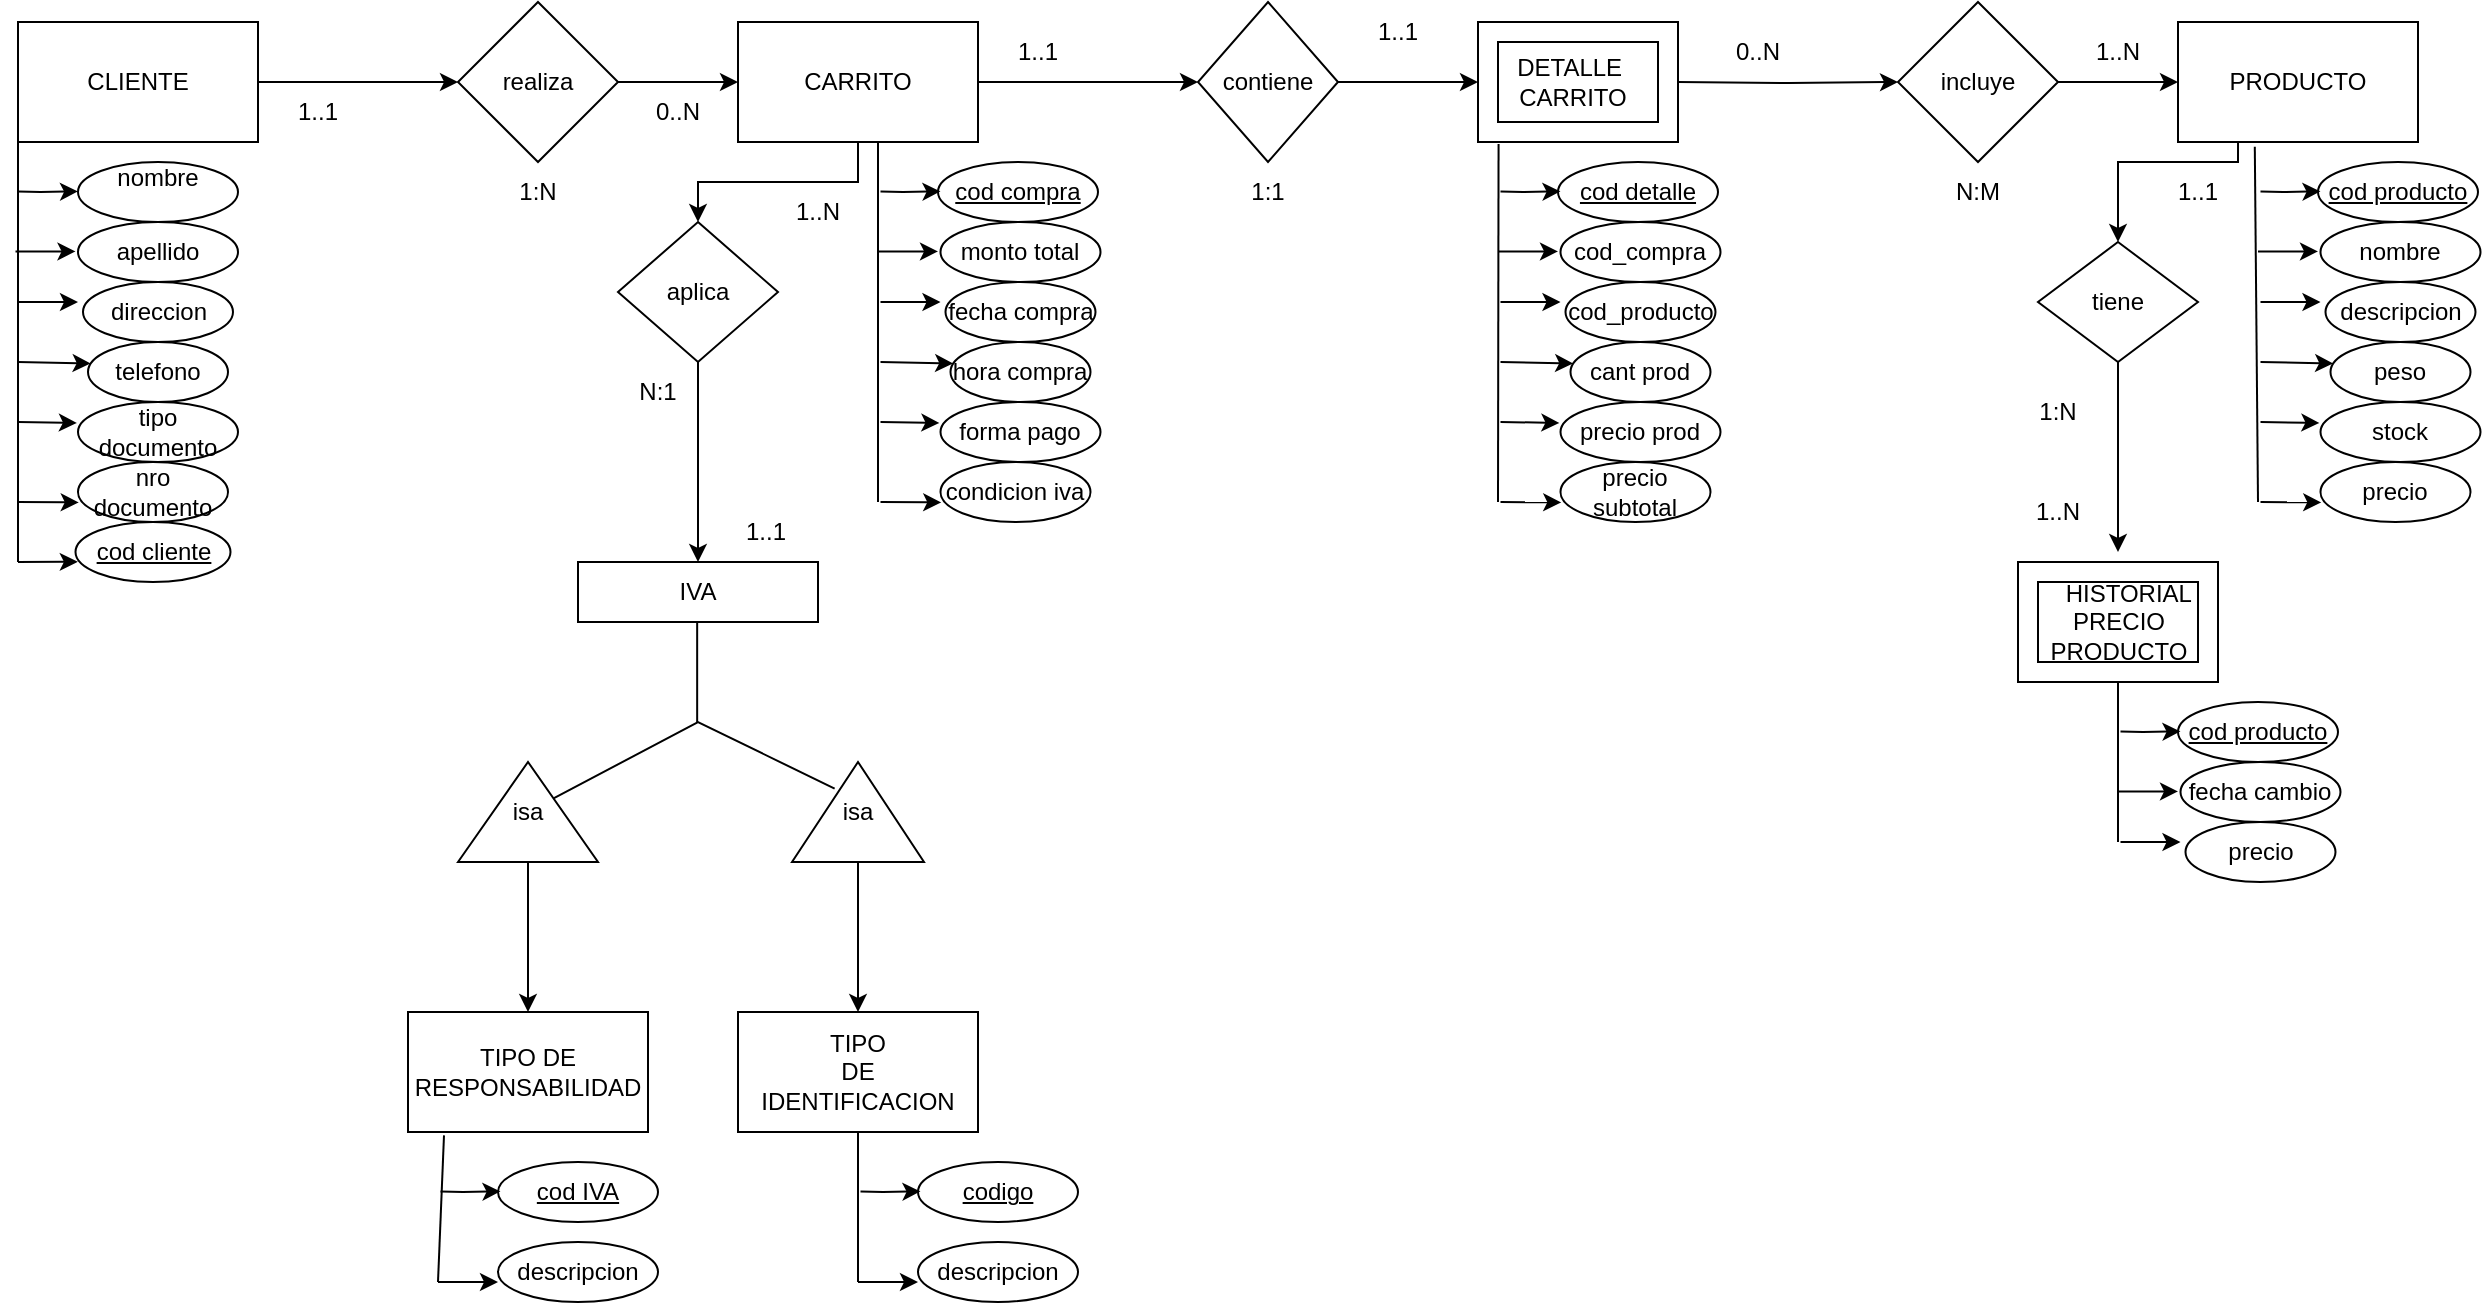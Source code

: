 <mxfile version="24.7.7">
  <diagram name="Página-1" id="7MDap6JHgMLayFaoO9Ry">
    <mxGraphModel dx="1909" dy="964" grid="1" gridSize="10" guides="1" tooltips="1" connect="1" arrows="1" fold="1" page="1" pageScale="1" pageWidth="827" pageHeight="1169" math="0" shadow="0">
      <root>
        <mxCell id="0" />
        <mxCell id="1" parent="0" />
        <mxCell id="vDmIGxy55OzrReuSafQs-21" value="" style="edgeStyle=orthogonalEdgeStyle;rounded=0;orthogonalLoop=1;jettySize=auto;html=1;" edge="1" parent="1" source="vDmIGxy55OzrReuSafQs-1" target="vDmIGxy55OzrReuSafQs-20">
          <mxGeometry relative="1" as="geometry" />
        </mxCell>
        <mxCell id="vDmIGxy55OzrReuSafQs-1" value="CLIENTE" style="rounded=0;whiteSpace=wrap;html=1;" vertex="1" parent="1">
          <mxGeometry x="10" y="20" width="120" height="60" as="geometry" />
        </mxCell>
        <mxCell id="vDmIGxy55OzrReuSafQs-2" value="nombre&lt;div&gt;&lt;br&gt;&lt;/div&gt;" style="ellipse;whiteSpace=wrap;html=1;" vertex="1" parent="1">
          <mxGeometry x="40" y="90" width="80" height="30" as="geometry" />
        </mxCell>
        <mxCell id="vDmIGxy55OzrReuSafQs-3" value="apellido" style="ellipse;whiteSpace=wrap;html=1;" vertex="1" parent="1">
          <mxGeometry x="40" y="120" width="80" height="30" as="geometry" />
        </mxCell>
        <mxCell id="vDmIGxy55OzrReuSafQs-4" value="direccion" style="ellipse;whiteSpace=wrap;html=1;" vertex="1" parent="1">
          <mxGeometry x="42.5" y="150" width="75" height="30" as="geometry" />
        </mxCell>
        <mxCell id="vDmIGxy55OzrReuSafQs-5" value="telefono" style="ellipse;whiteSpace=wrap;html=1;" vertex="1" parent="1">
          <mxGeometry x="45" y="180" width="70" height="30" as="geometry" />
        </mxCell>
        <mxCell id="vDmIGxy55OzrReuSafQs-6" value="tipo documento" style="ellipse;whiteSpace=wrap;html=1;" vertex="1" parent="1">
          <mxGeometry x="40" y="210" width="80" height="30" as="geometry" />
        </mxCell>
        <mxCell id="vDmIGxy55OzrReuSafQs-7" value="nro documento" style="ellipse;whiteSpace=wrap;html=1;" vertex="1" parent="1">
          <mxGeometry x="40" y="240" width="75" height="30" as="geometry" />
        </mxCell>
        <mxCell id="vDmIGxy55OzrReuSafQs-8" value="&lt;u&gt;cod cliente&lt;/u&gt;" style="ellipse;whiteSpace=wrap;html=1;" vertex="1" parent="1">
          <mxGeometry x="38.75" y="270" width="77.5" height="30" as="geometry" />
        </mxCell>
        <mxCell id="vDmIGxy55OzrReuSafQs-9" value="" style="endArrow=none;html=1;rounded=0;exitX=0;exitY=1;exitDx=0;exitDy=0;" edge="1" parent="1" source="vDmIGxy55OzrReuSafQs-1">
          <mxGeometry width="50" height="50" relative="1" as="geometry">
            <mxPoint x="390" y="300" as="sourcePoint" />
            <mxPoint x="10" y="290" as="targetPoint" />
          </mxGeometry>
        </mxCell>
        <mxCell id="vDmIGxy55OzrReuSafQs-10" value="" style="endArrow=classic;html=1;rounded=0;entryX=0.015;entryY=0.664;entryDx=0;entryDy=0;entryPerimeter=0;" edge="1" parent="1" target="vDmIGxy55OzrReuSafQs-8">
          <mxGeometry width="50" height="50" relative="1" as="geometry">
            <mxPoint x="10" y="290" as="sourcePoint" />
            <mxPoint x="440" y="250" as="targetPoint" />
          </mxGeometry>
        </mxCell>
        <mxCell id="vDmIGxy55OzrReuSafQs-11" value="" style="endArrow=classic;html=1;rounded=0;entryX=0.005;entryY=0.673;entryDx=0;entryDy=0;entryPerimeter=0;" edge="1" parent="1" target="vDmIGxy55OzrReuSafQs-7">
          <mxGeometry width="50" height="50" relative="1" as="geometry">
            <mxPoint x="10" y="260" as="sourcePoint" />
            <mxPoint x="150" y="210" as="targetPoint" />
          </mxGeometry>
        </mxCell>
        <mxCell id="vDmIGxy55OzrReuSafQs-12" value="" style="endArrow=classic;html=1;rounded=0;entryX=-0.007;entryY=0.348;entryDx=0;entryDy=0;entryPerimeter=0;" edge="1" parent="1" target="vDmIGxy55OzrReuSafQs-6">
          <mxGeometry width="50" height="50" relative="1" as="geometry">
            <mxPoint x="10" y="220" as="sourcePoint" />
            <mxPoint x="150" y="210" as="targetPoint" />
          </mxGeometry>
        </mxCell>
        <mxCell id="vDmIGxy55OzrReuSafQs-13" value="" style="endArrow=classic;html=1;rounded=0;entryX=0.019;entryY=0.357;entryDx=0;entryDy=0;entryPerimeter=0;" edge="1" parent="1" target="vDmIGxy55OzrReuSafQs-5">
          <mxGeometry width="50" height="50" relative="1" as="geometry">
            <mxPoint x="10" y="190" as="sourcePoint" />
            <mxPoint x="150" y="210" as="targetPoint" />
          </mxGeometry>
        </mxCell>
        <mxCell id="vDmIGxy55OzrReuSafQs-14" value="" style="endArrow=classic;html=1;rounded=0;" edge="1" parent="1">
          <mxGeometry width="50" height="50" relative="1" as="geometry">
            <mxPoint x="10" y="160" as="sourcePoint" />
            <mxPoint x="40" y="160" as="targetPoint" />
          </mxGeometry>
        </mxCell>
        <mxCell id="vDmIGxy55OzrReuSafQs-17" value="" style="endArrow=classic;html=1;rounded=0;" edge="1" parent="1">
          <mxGeometry width="50" height="50" relative="1" as="geometry">
            <mxPoint x="8.75" y="134.71" as="sourcePoint" />
            <mxPoint x="38.75" y="134.71" as="targetPoint" />
          </mxGeometry>
        </mxCell>
        <mxCell id="vDmIGxy55OzrReuSafQs-19" value="" style="endArrow=classic;html=1;rounded=0;" edge="1" parent="1">
          <mxGeometry width="50" height="50" relative="1" as="geometry">
            <mxPoint x="10" y="104.71" as="sourcePoint" />
            <mxPoint x="40" y="104.71" as="targetPoint" />
            <Array as="points">
              <mxPoint x="21.25" y="105" />
            </Array>
          </mxGeometry>
        </mxCell>
        <mxCell id="vDmIGxy55OzrReuSafQs-23" value="" style="edgeStyle=orthogonalEdgeStyle;rounded=0;orthogonalLoop=1;jettySize=auto;html=1;" edge="1" parent="1" source="vDmIGxy55OzrReuSafQs-20" target="vDmIGxy55OzrReuSafQs-22">
          <mxGeometry relative="1" as="geometry" />
        </mxCell>
        <mxCell id="vDmIGxy55OzrReuSafQs-20" value="realiza" style="rhombus;whiteSpace=wrap;html=1;rounded=0;" vertex="1" parent="1">
          <mxGeometry x="230" y="10" width="80" height="80" as="geometry" />
        </mxCell>
        <mxCell id="vDmIGxy55OzrReuSafQs-40" value="" style="edgeStyle=orthogonalEdgeStyle;rounded=0;orthogonalLoop=1;jettySize=auto;html=1;" edge="1" parent="1" source="vDmIGxy55OzrReuSafQs-22" target="vDmIGxy55OzrReuSafQs-39">
          <mxGeometry relative="1" as="geometry" />
        </mxCell>
        <mxCell id="vDmIGxy55OzrReuSafQs-52" value="" style="edgeStyle=orthogonalEdgeStyle;rounded=0;orthogonalLoop=1;jettySize=auto;html=1;" edge="1" parent="1" source="vDmIGxy55OzrReuSafQs-22" target="vDmIGxy55OzrReuSafQs-51">
          <mxGeometry relative="1" as="geometry" />
        </mxCell>
        <mxCell id="vDmIGxy55OzrReuSafQs-22" value="CARRITO" style="whiteSpace=wrap;html=1;rounded=0;" vertex="1" parent="1">
          <mxGeometry x="370" y="20" width="120" height="60" as="geometry" />
        </mxCell>
        <mxCell id="vDmIGxy55OzrReuSafQs-24" value="cod compra" style="ellipse;whiteSpace=wrap;html=1;fontStyle=4" vertex="1" parent="1">
          <mxGeometry x="470" y="90" width="80" height="30" as="geometry" />
        </mxCell>
        <mxCell id="vDmIGxy55OzrReuSafQs-25" value="monto total" style="ellipse;whiteSpace=wrap;html=1;" vertex="1" parent="1">
          <mxGeometry x="471.25" y="120" width="80" height="30" as="geometry" />
        </mxCell>
        <mxCell id="vDmIGxy55OzrReuSafQs-26" value="fecha compra" style="ellipse;whiteSpace=wrap;html=1;" vertex="1" parent="1">
          <mxGeometry x="473.75" y="150" width="75" height="30" as="geometry" />
        </mxCell>
        <mxCell id="vDmIGxy55OzrReuSafQs-27" value="hora compra" style="ellipse;whiteSpace=wrap;html=1;" vertex="1" parent="1">
          <mxGeometry x="476.25" y="180" width="70" height="30" as="geometry" />
        </mxCell>
        <mxCell id="vDmIGxy55OzrReuSafQs-28" value="forma pago" style="ellipse;whiteSpace=wrap;html=1;" vertex="1" parent="1">
          <mxGeometry x="471.25" y="210" width="80" height="30" as="geometry" />
        </mxCell>
        <mxCell id="vDmIGxy55OzrReuSafQs-29" value="condicion iva" style="ellipse;whiteSpace=wrap;html=1;" vertex="1" parent="1">
          <mxGeometry x="471.25" y="240" width="75" height="30" as="geometry" />
        </mxCell>
        <mxCell id="vDmIGxy55OzrReuSafQs-32" value="" style="endArrow=classic;html=1;rounded=0;entryX=0.005;entryY=0.673;entryDx=0;entryDy=0;entryPerimeter=0;" edge="1" target="vDmIGxy55OzrReuSafQs-29" parent="1">
          <mxGeometry width="50" height="50" relative="1" as="geometry">
            <mxPoint x="441.25" y="260" as="sourcePoint" />
            <mxPoint x="581.25" y="210" as="targetPoint" />
          </mxGeometry>
        </mxCell>
        <mxCell id="vDmIGxy55OzrReuSafQs-33" value="" style="endArrow=classic;html=1;rounded=0;entryX=-0.007;entryY=0.348;entryDx=0;entryDy=0;entryPerimeter=0;" edge="1" target="vDmIGxy55OzrReuSafQs-28" parent="1">
          <mxGeometry width="50" height="50" relative="1" as="geometry">
            <mxPoint x="441.25" y="220" as="sourcePoint" />
            <mxPoint x="581.25" y="210" as="targetPoint" />
          </mxGeometry>
        </mxCell>
        <mxCell id="vDmIGxy55OzrReuSafQs-34" value="" style="endArrow=classic;html=1;rounded=0;entryX=0.019;entryY=0.357;entryDx=0;entryDy=0;entryPerimeter=0;" edge="1" target="vDmIGxy55OzrReuSafQs-27" parent="1">
          <mxGeometry width="50" height="50" relative="1" as="geometry">
            <mxPoint x="441.25" y="190" as="sourcePoint" />
            <mxPoint x="581.25" y="210" as="targetPoint" />
          </mxGeometry>
        </mxCell>
        <mxCell id="vDmIGxy55OzrReuSafQs-35" value="" style="endArrow=classic;html=1;rounded=0;" edge="1" parent="1">
          <mxGeometry width="50" height="50" relative="1" as="geometry">
            <mxPoint x="441.25" y="160" as="sourcePoint" />
            <mxPoint x="471.25" y="160" as="targetPoint" />
          </mxGeometry>
        </mxCell>
        <mxCell id="vDmIGxy55OzrReuSafQs-36" value="" style="endArrow=classic;html=1;rounded=0;" edge="1" parent="1">
          <mxGeometry width="50" height="50" relative="1" as="geometry">
            <mxPoint x="440" y="134.71" as="sourcePoint" />
            <mxPoint x="470" y="134.71" as="targetPoint" />
          </mxGeometry>
        </mxCell>
        <mxCell id="vDmIGxy55OzrReuSafQs-37" value="" style="endArrow=classic;html=1;rounded=0;" edge="1" parent="1">
          <mxGeometry width="50" height="50" relative="1" as="geometry">
            <mxPoint x="441.25" y="104.71" as="sourcePoint" />
            <mxPoint x="471.25" y="104.71" as="targetPoint" />
            <Array as="points">
              <mxPoint x="452.5" y="105" />
            </Array>
          </mxGeometry>
        </mxCell>
        <mxCell id="vDmIGxy55OzrReuSafQs-38" value="" style="endArrow=none;html=1;rounded=0;" edge="1" parent="1">
          <mxGeometry width="50" height="50" relative="1" as="geometry">
            <mxPoint x="440" y="260" as="sourcePoint" />
            <mxPoint x="440" y="80" as="targetPoint" />
          </mxGeometry>
        </mxCell>
        <mxCell id="vDmIGxy55OzrReuSafQs-42" value="" style="edgeStyle=orthogonalEdgeStyle;rounded=0;orthogonalLoop=1;jettySize=auto;html=1;" edge="1" parent="1" source="vDmIGxy55OzrReuSafQs-39" target="vDmIGxy55OzrReuSafQs-41">
          <mxGeometry relative="1" as="geometry" />
        </mxCell>
        <mxCell id="vDmIGxy55OzrReuSafQs-39" value="aplica" style="rhombus;whiteSpace=wrap;html=1;rounded=0;" vertex="1" parent="1">
          <mxGeometry x="310" y="120" width="80" height="70" as="geometry" />
        </mxCell>
        <mxCell id="vDmIGxy55OzrReuSafQs-41" value="IVA" style="whiteSpace=wrap;html=1;rounded=0;" vertex="1" parent="1">
          <mxGeometry x="290" y="290" width="120" height="30" as="geometry" />
        </mxCell>
        <mxCell id="vDmIGxy55OzrReuSafQs-43" value="cod IVA" style="ellipse;whiteSpace=wrap;html=1;fontStyle=4" vertex="1" parent="1">
          <mxGeometry x="250" y="590" width="80" height="30" as="geometry" />
        </mxCell>
        <mxCell id="vDmIGxy55OzrReuSafQs-44" value="descripcion" style="ellipse;whiteSpace=wrap;html=1;" vertex="1" parent="1">
          <mxGeometry x="250" y="630" width="80" height="30" as="geometry" />
        </mxCell>
        <mxCell id="vDmIGxy55OzrReuSafQs-46" value="" style="endArrow=classic;html=1;rounded=0;" edge="1" parent="1">
          <mxGeometry width="50" height="50" relative="1" as="geometry">
            <mxPoint x="220" y="650" as="sourcePoint" />
            <mxPoint x="250" y="650" as="targetPoint" />
          </mxGeometry>
        </mxCell>
        <mxCell id="vDmIGxy55OzrReuSafQs-47" value="" style="endArrow=classic;html=1;rounded=0;" edge="1" parent="1">
          <mxGeometry width="50" height="50" relative="1" as="geometry">
            <mxPoint x="221.25" y="604.71" as="sourcePoint" />
            <mxPoint x="251.25" y="604.71" as="targetPoint" />
            <Array as="points">
              <mxPoint x="232.5" y="605" />
            </Array>
          </mxGeometry>
        </mxCell>
        <mxCell id="vDmIGxy55OzrReuSafQs-49" value="" style="endArrow=none;html=1;rounded=0;" edge="1" parent="1">
          <mxGeometry width="50" height="50" relative="1" as="geometry">
            <mxPoint x="349.58" y="370" as="sourcePoint" />
            <mxPoint x="349.58" y="320" as="targetPoint" />
            <Array as="points">
              <mxPoint x="349.58" y="370" />
            </Array>
          </mxGeometry>
        </mxCell>
        <mxCell id="vDmIGxy55OzrReuSafQs-54" value="" style="edgeStyle=orthogonalEdgeStyle;rounded=0;orthogonalLoop=1;jettySize=auto;html=1;entryX=0;entryY=0.5;entryDx=0;entryDy=0;entryPerimeter=0;" edge="1" parent="1" source="vDmIGxy55OzrReuSafQs-51" target="vDmIGxy55OzrReuSafQs-123">
          <mxGeometry relative="1" as="geometry">
            <mxPoint x="730" y="50" as="targetPoint" />
          </mxGeometry>
        </mxCell>
        <mxCell id="vDmIGxy55OzrReuSafQs-51" value="contiene" style="rhombus;whiteSpace=wrap;html=1;rounded=0;" vertex="1" parent="1">
          <mxGeometry x="600" y="10" width="70" height="80" as="geometry" />
        </mxCell>
        <mxCell id="vDmIGxy55OzrReuSafQs-69" value="" style="edgeStyle=orthogonalEdgeStyle;rounded=0;orthogonalLoop=1;jettySize=auto;html=1;" edge="1" parent="1" target="vDmIGxy55OzrReuSafQs-68">
          <mxGeometry relative="1" as="geometry">
            <mxPoint x="840" y="50" as="sourcePoint" />
          </mxGeometry>
        </mxCell>
        <mxCell id="vDmIGxy55OzrReuSafQs-55" value="cod detalle" style="ellipse;whiteSpace=wrap;html=1;fontStyle=4" vertex="1" parent="1">
          <mxGeometry x="780" y="90" width="80" height="30" as="geometry" />
        </mxCell>
        <mxCell id="vDmIGxy55OzrReuSafQs-56" value="cod_compra" style="ellipse;whiteSpace=wrap;html=1;" vertex="1" parent="1">
          <mxGeometry x="781.25" y="120" width="80" height="30" as="geometry" />
        </mxCell>
        <mxCell id="vDmIGxy55OzrReuSafQs-57" value="cod_producto" style="ellipse;whiteSpace=wrap;html=1;" vertex="1" parent="1">
          <mxGeometry x="783.75" y="150" width="75" height="30" as="geometry" />
        </mxCell>
        <mxCell id="vDmIGxy55OzrReuSafQs-58" value="cant prod" style="ellipse;whiteSpace=wrap;html=1;" vertex="1" parent="1">
          <mxGeometry x="786.25" y="180" width="70" height="30" as="geometry" />
        </mxCell>
        <mxCell id="vDmIGxy55OzrReuSafQs-59" value="precio prod" style="ellipse;whiteSpace=wrap;html=1;" vertex="1" parent="1">
          <mxGeometry x="781.25" y="210" width="80" height="30" as="geometry" />
        </mxCell>
        <mxCell id="vDmIGxy55OzrReuSafQs-60" value="precio subtotal" style="ellipse;whiteSpace=wrap;html=1;" vertex="1" parent="1">
          <mxGeometry x="781.25" y="240" width="75" height="30" as="geometry" />
        </mxCell>
        <mxCell id="vDmIGxy55OzrReuSafQs-61" value="" style="endArrow=classic;html=1;rounded=0;entryX=0.005;entryY=0.673;entryDx=0;entryDy=0;entryPerimeter=0;" edge="1" target="vDmIGxy55OzrReuSafQs-60" parent="1">
          <mxGeometry width="50" height="50" relative="1" as="geometry">
            <mxPoint x="751.25" y="260" as="sourcePoint" />
            <mxPoint x="891.25" y="210" as="targetPoint" />
          </mxGeometry>
        </mxCell>
        <mxCell id="vDmIGxy55OzrReuSafQs-62" value="" style="endArrow=classic;html=1;rounded=0;entryX=-0.007;entryY=0.348;entryDx=0;entryDy=0;entryPerimeter=0;" edge="1" target="vDmIGxy55OzrReuSafQs-59" parent="1">
          <mxGeometry width="50" height="50" relative="1" as="geometry">
            <mxPoint x="751.25" y="220" as="sourcePoint" />
            <mxPoint x="891.25" y="210" as="targetPoint" />
          </mxGeometry>
        </mxCell>
        <mxCell id="vDmIGxy55OzrReuSafQs-63" value="" style="endArrow=classic;html=1;rounded=0;entryX=0.019;entryY=0.357;entryDx=0;entryDy=0;entryPerimeter=0;" edge="1" target="vDmIGxy55OzrReuSafQs-58" parent="1">
          <mxGeometry width="50" height="50" relative="1" as="geometry">
            <mxPoint x="751.25" y="190" as="sourcePoint" />
            <mxPoint x="891.25" y="210" as="targetPoint" />
          </mxGeometry>
        </mxCell>
        <mxCell id="vDmIGxy55OzrReuSafQs-64" value="" style="endArrow=classic;html=1;rounded=0;" edge="1" parent="1">
          <mxGeometry width="50" height="50" relative="1" as="geometry">
            <mxPoint x="751.25" y="160" as="sourcePoint" />
            <mxPoint x="781.25" y="160" as="targetPoint" />
          </mxGeometry>
        </mxCell>
        <mxCell id="vDmIGxy55OzrReuSafQs-65" value="" style="endArrow=classic;html=1;rounded=0;" edge="1" parent="1">
          <mxGeometry width="50" height="50" relative="1" as="geometry">
            <mxPoint x="750" y="134.71" as="sourcePoint" />
            <mxPoint x="780" y="134.71" as="targetPoint" />
          </mxGeometry>
        </mxCell>
        <mxCell id="vDmIGxy55OzrReuSafQs-66" value="" style="endArrow=classic;html=1;rounded=0;" edge="1" parent="1">
          <mxGeometry width="50" height="50" relative="1" as="geometry">
            <mxPoint x="751.25" y="104.71" as="sourcePoint" />
            <mxPoint x="781.25" y="104.71" as="targetPoint" />
            <Array as="points">
              <mxPoint x="762.5" y="105" />
            </Array>
          </mxGeometry>
        </mxCell>
        <mxCell id="vDmIGxy55OzrReuSafQs-67" value="" style="endArrow=none;html=1;rounded=0;entryX=0.169;entryY=1.017;entryDx=0;entryDy=0;entryPerimeter=0;" edge="1" parent="1">
          <mxGeometry width="50" height="50" relative="1" as="geometry">
            <mxPoint x="750" y="260" as="sourcePoint" />
            <mxPoint x="750.28" y="81.02" as="targetPoint" />
          </mxGeometry>
        </mxCell>
        <mxCell id="vDmIGxy55OzrReuSafQs-71" value="" style="edgeStyle=orthogonalEdgeStyle;rounded=0;orthogonalLoop=1;jettySize=auto;html=1;" edge="1" parent="1" source="vDmIGxy55OzrReuSafQs-68" target="vDmIGxy55OzrReuSafQs-70">
          <mxGeometry relative="1" as="geometry" />
        </mxCell>
        <mxCell id="vDmIGxy55OzrReuSafQs-68" value="incluye" style="rhombus;whiteSpace=wrap;html=1;rounded=0;" vertex="1" parent="1">
          <mxGeometry x="950" y="10" width="80" height="80" as="geometry" />
        </mxCell>
        <mxCell id="vDmIGxy55OzrReuSafQs-85" value="" style="edgeStyle=orthogonalEdgeStyle;rounded=0;orthogonalLoop=1;jettySize=auto;html=1;" edge="1" parent="1" target="vDmIGxy55OzrReuSafQs-86">
          <mxGeometry relative="1" as="geometry">
            <mxPoint x="1120.029" y="70" as="sourcePoint" />
            <mxPoint x="1060" y="140" as="targetPoint" />
            <Array as="points">
              <mxPoint x="1120" y="90" />
              <mxPoint x="1060" y="90" />
            </Array>
          </mxGeometry>
        </mxCell>
        <mxCell id="vDmIGxy55OzrReuSafQs-70" value="PRODUCTO" style="whiteSpace=wrap;html=1;rounded=0;" vertex="1" parent="1">
          <mxGeometry x="1090" y="20" width="120" height="60" as="geometry" />
        </mxCell>
        <mxCell id="vDmIGxy55OzrReuSafQs-72" value="cod producto" style="ellipse;whiteSpace=wrap;html=1;fontStyle=4" vertex="1" parent="1">
          <mxGeometry x="1160" y="90" width="80" height="30" as="geometry" />
        </mxCell>
        <mxCell id="vDmIGxy55OzrReuSafQs-73" value="nombre" style="ellipse;whiteSpace=wrap;html=1;" vertex="1" parent="1">
          <mxGeometry x="1161.25" y="120" width="80" height="30" as="geometry" />
        </mxCell>
        <mxCell id="vDmIGxy55OzrReuSafQs-74" value="descripcion" style="ellipse;whiteSpace=wrap;html=1;" vertex="1" parent="1">
          <mxGeometry x="1163.75" y="150" width="75" height="30" as="geometry" />
        </mxCell>
        <mxCell id="vDmIGxy55OzrReuSafQs-75" value="peso" style="ellipse;whiteSpace=wrap;html=1;" vertex="1" parent="1">
          <mxGeometry x="1166.25" y="180" width="70" height="30" as="geometry" />
        </mxCell>
        <mxCell id="vDmIGxy55OzrReuSafQs-76" value="stock" style="ellipse;whiteSpace=wrap;html=1;" vertex="1" parent="1">
          <mxGeometry x="1161.25" y="210" width="80" height="30" as="geometry" />
        </mxCell>
        <mxCell id="vDmIGxy55OzrReuSafQs-77" value="precio" style="ellipse;whiteSpace=wrap;html=1;" vertex="1" parent="1">
          <mxGeometry x="1161.25" y="240" width="75" height="30" as="geometry" />
        </mxCell>
        <mxCell id="vDmIGxy55OzrReuSafQs-78" value="" style="endArrow=classic;html=1;rounded=0;entryX=0.005;entryY=0.673;entryDx=0;entryDy=0;entryPerimeter=0;" edge="1" target="vDmIGxy55OzrReuSafQs-77" parent="1">
          <mxGeometry width="50" height="50" relative="1" as="geometry">
            <mxPoint x="1131.25" y="260" as="sourcePoint" />
            <mxPoint x="1271.25" y="210" as="targetPoint" />
          </mxGeometry>
        </mxCell>
        <mxCell id="vDmIGxy55OzrReuSafQs-79" value="" style="endArrow=classic;html=1;rounded=0;entryX=-0.007;entryY=0.348;entryDx=0;entryDy=0;entryPerimeter=0;" edge="1" target="vDmIGxy55OzrReuSafQs-76" parent="1">
          <mxGeometry width="50" height="50" relative="1" as="geometry">
            <mxPoint x="1131.25" y="220" as="sourcePoint" />
            <mxPoint x="1271.25" y="210" as="targetPoint" />
          </mxGeometry>
        </mxCell>
        <mxCell id="vDmIGxy55OzrReuSafQs-80" value="" style="endArrow=classic;html=1;rounded=0;entryX=0.019;entryY=0.357;entryDx=0;entryDy=0;entryPerimeter=0;" edge="1" target="vDmIGxy55OzrReuSafQs-75" parent="1">
          <mxGeometry width="50" height="50" relative="1" as="geometry">
            <mxPoint x="1131.25" y="190" as="sourcePoint" />
            <mxPoint x="1271.25" y="210" as="targetPoint" />
          </mxGeometry>
        </mxCell>
        <mxCell id="vDmIGxy55OzrReuSafQs-81" value="" style="endArrow=classic;html=1;rounded=0;" edge="1" parent="1">
          <mxGeometry width="50" height="50" relative="1" as="geometry">
            <mxPoint x="1131.25" y="160" as="sourcePoint" />
            <mxPoint x="1161.25" y="160" as="targetPoint" />
          </mxGeometry>
        </mxCell>
        <mxCell id="vDmIGxy55OzrReuSafQs-82" value="" style="endArrow=classic;html=1;rounded=0;" edge="1" parent="1">
          <mxGeometry width="50" height="50" relative="1" as="geometry">
            <mxPoint x="1130" y="134.71" as="sourcePoint" />
            <mxPoint x="1160" y="134.71" as="targetPoint" />
          </mxGeometry>
        </mxCell>
        <mxCell id="vDmIGxy55OzrReuSafQs-83" value="" style="endArrow=classic;html=1;rounded=0;" edge="1" parent="1">
          <mxGeometry width="50" height="50" relative="1" as="geometry">
            <mxPoint x="1131.25" y="104.71" as="sourcePoint" />
            <mxPoint x="1161.25" y="104.71" as="targetPoint" />
            <Array as="points">
              <mxPoint x="1142.5" y="105" />
            </Array>
          </mxGeometry>
        </mxCell>
        <mxCell id="vDmIGxy55OzrReuSafQs-84" value="" style="endArrow=none;html=1;rounded=0;entryX=0.32;entryY=1.04;entryDx=0;entryDy=0;entryPerimeter=0;" edge="1" parent="1" target="vDmIGxy55OzrReuSafQs-70">
          <mxGeometry width="50" height="50" relative="1" as="geometry">
            <mxPoint x="1130" y="260" as="sourcePoint" />
            <mxPoint x="990" y="130" as="targetPoint" />
          </mxGeometry>
        </mxCell>
        <mxCell id="vDmIGxy55OzrReuSafQs-90" value="" style="edgeStyle=orthogonalEdgeStyle;rounded=0;orthogonalLoop=1;jettySize=auto;html=1;" edge="1" parent="1" source="vDmIGxy55OzrReuSafQs-86">
          <mxGeometry relative="1" as="geometry">
            <mxPoint x="1060.0" y="285" as="targetPoint" />
          </mxGeometry>
        </mxCell>
        <mxCell id="vDmIGxy55OzrReuSafQs-86" value="tiene" style="rhombus;whiteSpace=wrap;html=1;" vertex="1" parent="1">
          <mxGeometry x="1020" y="130" width="80" height="60" as="geometry" />
        </mxCell>
        <mxCell id="vDmIGxy55OzrReuSafQs-91" value="cod producto" style="ellipse;whiteSpace=wrap;html=1;fontStyle=4" vertex="1" parent="1">
          <mxGeometry x="1090" y="360" width="80" height="30" as="geometry" />
        </mxCell>
        <mxCell id="vDmIGxy55OzrReuSafQs-92" value="fecha cambio" style="ellipse;whiteSpace=wrap;html=1;" vertex="1" parent="1">
          <mxGeometry x="1091.25" y="390" width="80" height="30" as="geometry" />
        </mxCell>
        <mxCell id="vDmIGxy55OzrReuSafQs-93" value="precio" style="ellipse;whiteSpace=wrap;html=1;" vertex="1" parent="1">
          <mxGeometry x="1093.75" y="420" width="75" height="30" as="geometry" />
        </mxCell>
        <mxCell id="vDmIGxy55OzrReuSafQs-94" value="" style="endArrow=classic;html=1;rounded=0;" edge="1" parent="1">
          <mxGeometry width="50" height="50" relative="1" as="geometry">
            <mxPoint x="1061.25" y="430" as="sourcePoint" />
            <mxPoint x="1091.25" y="430" as="targetPoint" />
          </mxGeometry>
        </mxCell>
        <mxCell id="vDmIGxy55OzrReuSafQs-95" value="" style="endArrow=classic;html=1;rounded=0;" edge="1" parent="1">
          <mxGeometry width="50" height="50" relative="1" as="geometry">
            <mxPoint x="1060" y="404.71" as="sourcePoint" />
            <mxPoint x="1090" y="404.71" as="targetPoint" />
          </mxGeometry>
        </mxCell>
        <mxCell id="vDmIGxy55OzrReuSafQs-96" value="" style="endArrow=classic;html=1;rounded=0;" edge="1" parent="1">
          <mxGeometry width="50" height="50" relative="1" as="geometry">
            <mxPoint x="1061.25" y="374.71" as="sourcePoint" />
            <mxPoint x="1091.25" y="374.71" as="targetPoint" />
            <Array as="points">
              <mxPoint x="1072.5" y="375" />
            </Array>
          </mxGeometry>
        </mxCell>
        <mxCell id="vDmIGxy55OzrReuSafQs-97" value="" style="endArrow=none;html=1;rounded=0;" edge="1" parent="1">
          <mxGeometry width="50" height="50" relative="1" as="geometry">
            <mxPoint x="1060" y="430" as="sourcePoint" />
            <mxPoint x="1060" y="350" as="targetPoint" />
          </mxGeometry>
        </mxCell>
        <mxCell id="vDmIGxy55OzrReuSafQs-99" value="1:N" style="text;html=1;align=center;verticalAlign=middle;whiteSpace=wrap;rounded=0;" vertex="1" parent="1">
          <mxGeometry x="240" y="90" width="60" height="30" as="geometry" />
        </mxCell>
        <mxCell id="vDmIGxy55OzrReuSafQs-100" value="N:1" style="text;html=1;align=center;verticalAlign=middle;whiteSpace=wrap;rounded=0;" vertex="1" parent="1">
          <mxGeometry x="300" y="190" width="60" height="30" as="geometry" />
        </mxCell>
        <mxCell id="vDmIGxy55OzrReuSafQs-101" value="1:1" style="text;html=1;align=center;verticalAlign=middle;whiteSpace=wrap;rounded=0;" vertex="1" parent="1">
          <mxGeometry x="605" y="90" width="60" height="30" as="geometry" />
        </mxCell>
        <mxCell id="vDmIGxy55OzrReuSafQs-102" value="N:M" style="text;html=1;align=center;verticalAlign=middle;whiteSpace=wrap;rounded=0;" vertex="1" parent="1">
          <mxGeometry x="960" y="90" width="60" height="30" as="geometry" />
        </mxCell>
        <mxCell id="vDmIGxy55OzrReuSafQs-103" value="1:N" style="text;html=1;align=center;verticalAlign=middle;whiteSpace=wrap;rounded=0;" vertex="1" parent="1">
          <mxGeometry x="1000" y="200" width="60" height="30" as="geometry" />
        </mxCell>
        <mxCell id="vDmIGxy55OzrReuSafQs-104" value="1..1" style="text;html=1;align=center;verticalAlign=middle;whiteSpace=wrap;rounded=0;" vertex="1" parent="1">
          <mxGeometry x="130" y="50" width="60" height="30" as="geometry" />
        </mxCell>
        <mxCell id="vDmIGxy55OzrReuSafQs-105" value="0..N" style="text;html=1;align=center;verticalAlign=middle;whiteSpace=wrap;rounded=0;" vertex="1" parent="1">
          <mxGeometry x="310" y="50" width="60" height="30" as="geometry" />
        </mxCell>
        <mxCell id="vDmIGxy55OzrReuSafQs-106" value="1..1" style="text;html=1;align=center;verticalAlign=middle;whiteSpace=wrap;rounded=0;" vertex="1" parent="1">
          <mxGeometry x="670" y="10" width="60" height="30" as="geometry" />
        </mxCell>
        <mxCell id="vDmIGxy55OzrReuSafQs-107" value="1..1" style="text;html=1;align=center;verticalAlign=middle;whiteSpace=wrap;rounded=0;" vertex="1" parent="1">
          <mxGeometry x="490" y="20" width="60" height="30" as="geometry" />
        </mxCell>
        <mxCell id="vDmIGxy55OzrReuSafQs-108" value="1..N" style="text;html=1;align=center;verticalAlign=middle;whiteSpace=wrap;rounded=0;" vertex="1" parent="1">
          <mxGeometry x="1030" y="20" width="60" height="30" as="geometry" />
        </mxCell>
        <mxCell id="vDmIGxy55OzrReuSafQs-109" value="0..N" style="text;html=1;align=center;verticalAlign=middle;whiteSpace=wrap;rounded=0;" vertex="1" parent="1">
          <mxGeometry x="850" y="20" width="60" height="30" as="geometry" />
        </mxCell>
        <mxCell id="vDmIGxy55OzrReuSafQs-110" style="edgeStyle=orthogonalEdgeStyle;rounded=0;orthogonalLoop=1;jettySize=auto;html=1;exitX=0.5;exitY=1;exitDx=0;exitDy=0;" edge="1" parent="1" source="vDmIGxy55OzrReuSafQs-102" target="vDmIGxy55OzrReuSafQs-102">
          <mxGeometry relative="1" as="geometry" />
        </mxCell>
        <mxCell id="vDmIGxy55OzrReuSafQs-111" value="1..N" style="text;html=1;align=center;verticalAlign=middle;whiteSpace=wrap;rounded=0;" vertex="1" parent="1">
          <mxGeometry x="1000" y="250" width="60" height="30" as="geometry" />
        </mxCell>
        <mxCell id="vDmIGxy55OzrReuSafQs-112" value="1..1" style="text;html=1;align=center;verticalAlign=middle;whiteSpace=wrap;rounded=0;" vertex="1" parent="1">
          <mxGeometry x="1070" y="90" width="60" height="30" as="geometry" />
        </mxCell>
        <mxCell id="vDmIGxy55OzrReuSafQs-113" value="1..1" style="text;html=1;align=center;verticalAlign=middle;whiteSpace=wrap;rounded=0;" vertex="1" parent="1">
          <mxGeometry x="354" y="260" width="60" height="30" as="geometry" />
        </mxCell>
        <mxCell id="vDmIGxy55OzrReuSafQs-114" value="1..N" style="text;html=1;align=center;verticalAlign=middle;whiteSpace=wrap;rounded=0;" vertex="1" parent="1">
          <mxGeometry x="380" y="100" width="60" height="30" as="geometry" />
        </mxCell>
        <mxCell id="vDmIGxy55OzrReuSafQs-123" value="" style="verticalLabelPosition=bottom;verticalAlign=top;html=1;shape=mxgraph.basic.frame;dx=10;whiteSpace=wrap;" vertex="1" parent="1">
          <mxGeometry x="740" y="20" width="100" height="60" as="geometry" />
        </mxCell>
        <mxCell id="vDmIGxy55OzrReuSafQs-124" value="DETALLE&amp;nbsp;&lt;div&gt;CARRITO&lt;/div&gt;" style="text;html=1;align=center;verticalAlign=middle;resizable=0;points=[];autosize=1;strokeColor=none;fillColor=none;" vertex="1" parent="1">
          <mxGeometry x="747" y="30" width="80" height="40" as="geometry" />
        </mxCell>
        <mxCell id="vDmIGxy55OzrReuSafQs-129" value="" style="verticalLabelPosition=bottom;verticalAlign=top;html=1;shape=mxgraph.basic.frame;dx=10;whiteSpace=wrap;" vertex="1" parent="1">
          <mxGeometry x="1010" y="290" width="100" height="60" as="geometry" />
        </mxCell>
        <mxCell id="vDmIGxy55OzrReuSafQs-130" value="&lt;span style=&quot;white-space: pre;&quot;&gt;&#x9;&lt;/span&gt;HISTORIAL&lt;span style=&quot;white-space: pre;&quot;&gt;&#x9;&lt;/span&gt;&lt;div&gt;PRECIO&lt;/div&gt;&lt;div&gt;PRODUCTO&lt;/div&gt;" style="text;html=1;align=center;verticalAlign=middle;resizable=0;points=[];autosize=1;strokeColor=none;fillColor=none;" vertex="1" parent="1">
          <mxGeometry x="995" y="290" width="130" height="60" as="geometry" />
        </mxCell>
        <mxCell id="vDmIGxy55OzrReuSafQs-142" value="" style="edgeStyle=orthogonalEdgeStyle;rounded=0;orthogonalLoop=1;jettySize=auto;html=1;" edge="1" parent="1" source="vDmIGxy55OzrReuSafQs-138" target="vDmIGxy55OzrReuSafQs-141">
          <mxGeometry relative="1" as="geometry" />
        </mxCell>
        <mxCell id="vDmIGxy55OzrReuSafQs-138" value="isa" style="triangle;whiteSpace=wrap;html=1;direction=north;" vertex="1" parent="1">
          <mxGeometry x="230" y="390" width="70" height="50" as="geometry" />
        </mxCell>
        <mxCell id="vDmIGxy55OzrReuSafQs-144" value="" style="edgeStyle=orthogonalEdgeStyle;rounded=0;orthogonalLoop=1;jettySize=auto;html=1;" edge="1" parent="1" source="vDmIGxy55OzrReuSafQs-139" target="vDmIGxy55OzrReuSafQs-143">
          <mxGeometry relative="1" as="geometry" />
        </mxCell>
        <mxCell id="vDmIGxy55OzrReuSafQs-139" value="isa" style="triangle;whiteSpace=wrap;html=1;direction=north;" vertex="1" parent="1">
          <mxGeometry x="397" y="390" width="66" height="50" as="geometry" />
        </mxCell>
        <mxCell id="vDmIGxy55OzrReuSafQs-140" value="" style="endArrow=none;html=1;rounded=0;entryX=0.733;entryY=0.323;entryDx=0;entryDy=0;entryPerimeter=0;" edge="1" parent="1" source="vDmIGxy55OzrReuSafQs-138" target="vDmIGxy55OzrReuSafQs-139">
          <mxGeometry width="50" height="50" relative="1" as="geometry">
            <mxPoint x="390" y="440" as="sourcePoint" />
            <mxPoint x="440" y="390" as="targetPoint" />
            <Array as="points">
              <mxPoint x="350" y="370" />
            </Array>
          </mxGeometry>
        </mxCell>
        <mxCell id="vDmIGxy55OzrReuSafQs-141" value="TIPO DE RESPONSABILIDAD" style="whiteSpace=wrap;html=1;" vertex="1" parent="1">
          <mxGeometry x="205" y="515" width="120" height="60" as="geometry" />
        </mxCell>
        <mxCell id="vDmIGxy55OzrReuSafQs-143" value="TIPO&lt;div&gt;DE&lt;/div&gt;&lt;div&gt;IDENTIFICACION&lt;/div&gt;" style="whiteSpace=wrap;html=1;" vertex="1" parent="1">
          <mxGeometry x="370" y="515" width="120" height="60" as="geometry" />
        </mxCell>
        <mxCell id="vDmIGxy55OzrReuSafQs-145" value="codigo" style="ellipse;whiteSpace=wrap;html=1;fontStyle=4" vertex="1" parent="1">
          <mxGeometry x="460" y="590" width="80" height="30" as="geometry" />
        </mxCell>
        <mxCell id="vDmIGxy55OzrReuSafQs-146" value="descripcion" style="ellipse;whiteSpace=wrap;html=1;" vertex="1" parent="1">
          <mxGeometry x="460" y="630" width="80" height="30" as="geometry" />
        </mxCell>
        <mxCell id="vDmIGxy55OzrReuSafQs-147" value="" style="endArrow=classic;html=1;rounded=0;" edge="1" parent="1">
          <mxGeometry width="50" height="50" relative="1" as="geometry">
            <mxPoint x="430" y="650" as="sourcePoint" />
            <mxPoint x="460" y="650" as="targetPoint" />
          </mxGeometry>
        </mxCell>
        <mxCell id="vDmIGxy55OzrReuSafQs-148" value="" style="endArrow=classic;html=1;rounded=0;" edge="1" parent="1">
          <mxGeometry width="50" height="50" relative="1" as="geometry">
            <mxPoint x="431.25" y="604.71" as="sourcePoint" />
            <mxPoint x="461.25" y="604.71" as="targetPoint" />
            <Array as="points">
              <mxPoint x="442.5" y="605" />
            </Array>
          </mxGeometry>
        </mxCell>
        <mxCell id="vDmIGxy55OzrReuSafQs-149" value="" style="endArrow=none;html=1;rounded=0;exitX=0.5;exitY=1;exitDx=0;exitDy=0;" edge="1" parent="1" source="vDmIGxy55OzrReuSafQs-143">
          <mxGeometry width="50" height="50" relative="1" as="geometry">
            <mxPoint x="430" y="590" as="sourcePoint" />
            <mxPoint x="430" y="650" as="targetPoint" />
          </mxGeometry>
        </mxCell>
        <mxCell id="vDmIGxy55OzrReuSafQs-150" value="" style="endArrow=none;html=1;rounded=0;exitX=0.15;exitY=1.028;exitDx=0;exitDy=0;exitPerimeter=0;" edge="1" parent="1" source="vDmIGxy55OzrReuSafQs-141">
          <mxGeometry width="50" height="50" relative="1" as="geometry">
            <mxPoint x="430" y="590" as="sourcePoint" />
            <mxPoint x="220" y="650" as="targetPoint" />
          </mxGeometry>
        </mxCell>
      </root>
    </mxGraphModel>
  </diagram>
</mxfile>
